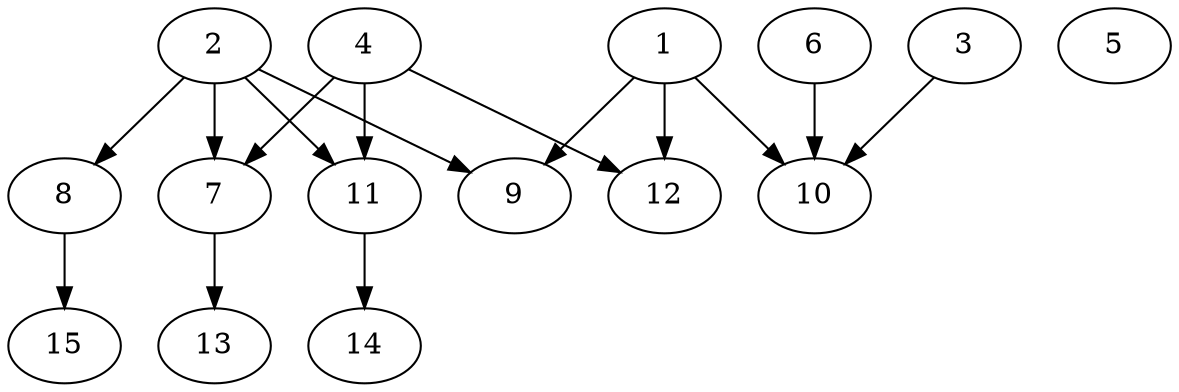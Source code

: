 // DAG automatically generated by daggen at Thu Oct  3 13:59:26 2019
// ./daggen --dot -n 15 --ccr 0.5 --fat 0.7 --regular 0.9 --density 0.5 --mindata 5242880 --maxdata 52428800 
digraph G {
  1 [size="31920128", alpha="0.07", expect_size="15960064"] 
  1 -> 9 [size ="15960064"]
  1 -> 10 [size ="15960064"]
  1 -> 12 [size ="15960064"]
  2 [size="49537024", alpha="0.19", expect_size="24768512"] 
  2 -> 7 [size ="24768512"]
  2 -> 8 [size ="24768512"]
  2 -> 9 [size ="24768512"]
  2 -> 11 [size ="24768512"]
  3 [size="21993472", alpha="0.10", expect_size="10996736"] 
  3 -> 10 [size ="10996736"]
  4 [size="33212416", alpha="0.13", expect_size="16606208"] 
  4 -> 7 [size ="16606208"]
  4 -> 11 [size ="16606208"]
  4 -> 12 [size ="16606208"]
  5 [size="22814720", alpha="0.16", expect_size="11407360"] 
  6 [size="37722112", alpha="0.11", expect_size="18861056"] 
  6 -> 10 [size ="18861056"]
  7 [size="63703040", alpha="0.08", expect_size="31851520"] 
  7 -> 13 [size ="31851520"]
  8 [size="12347392", alpha="0.07", expect_size="6173696"] 
  8 -> 15 [size ="6173696"]
  9 [size="82878464", alpha="0.03", expect_size="41439232"] 
  10 [size="53223424", alpha="0.14", expect_size="26611712"] 
  11 [size="73168896", alpha="0.12", expect_size="36584448"] 
  11 -> 14 [size ="36584448"]
  12 [size="13058048", alpha="0.04", expect_size="6529024"] 
  13 [size="10663936", alpha="0.05", expect_size="5331968"] 
  14 [size="57419776", alpha="0.03", expect_size="28709888"] 
  15 [size="24848384", alpha="0.09", expect_size="12424192"] 
}
